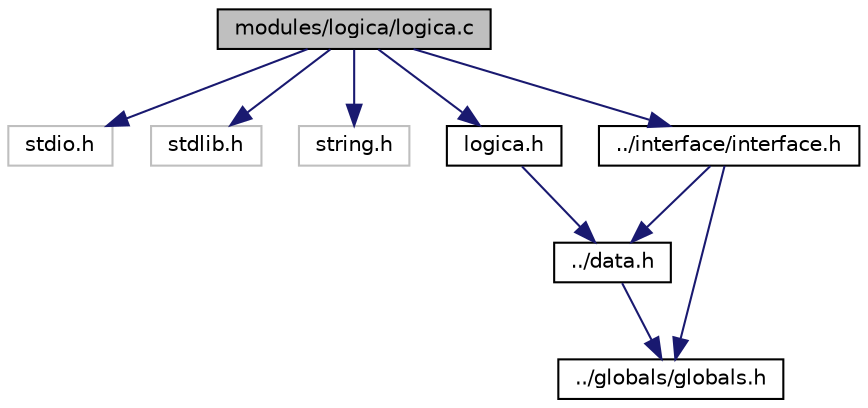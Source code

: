 digraph "modules/logica/logica.c"
{
  edge [fontname="Helvetica",fontsize="10",labelfontname="Helvetica",labelfontsize="10"];
  node [fontname="Helvetica",fontsize="10",shape=record];
  Node0 [label="modules/logica/logica.c",height=0.2,width=0.4,color="black", fillcolor="grey75", style="filled", fontcolor="black"];
  Node0 -> Node1 [color="midnightblue",fontsize="10",style="solid",fontname="Helvetica"];
  Node1 [label="stdio.h",height=0.2,width=0.4,color="grey75", fillcolor="white", style="filled"];
  Node0 -> Node2 [color="midnightblue",fontsize="10",style="solid",fontname="Helvetica"];
  Node2 [label="stdlib.h",height=0.2,width=0.4,color="grey75", fillcolor="white", style="filled"];
  Node0 -> Node3 [color="midnightblue",fontsize="10",style="solid",fontname="Helvetica"];
  Node3 [label="string.h",height=0.2,width=0.4,color="grey75", fillcolor="white", style="filled"];
  Node0 -> Node4 [color="midnightblue",fontsize="10",style="solid",fontname="Helvetica"];
  Node4 [label="logica.h",height=0.2,width=0.4,color="black", fillcolor="white", style="filled",URL="$logica_8h_source.html"];
  Node4 -> Node5 [color="midnightblue",fontsize="10",style="solid",fontname="Helvetica"];
  Node5 [label="../data.h",height=0.2,width=0.4,color="black", fillcolor="white", style="filled",URL="$data_8h_source.html"];
  Node5 -> Node6 [color="midnightblue",fontsize="10",style="solid",fontname="Helvetica"];
  Node6 [label="../globals/globals.h",height=0.2,width=0.4,color="black", fillcolor="white", style="filled",URL="$globals_8h.html",tooltip="Definição de macros utilizados no programa. "];
  Node0 -> Node7 [color="midnightblue",fontsize="10",style="solid",fontname="Helvetica"];
  Node7 [label="../interface/interface.h",height=0.2,width=0.4,color="black", fillcolor="white", style="filled",URL="$interface_8h_source.html"];
  Node7 -> Node5 [color="midnightblue",fontsize="10",style="solid",fontname="Helvetica"];
  Node7 -> Node6 [color="midnightblue",fontsize="10",style="solid",fontname="Helvetica"];
}
